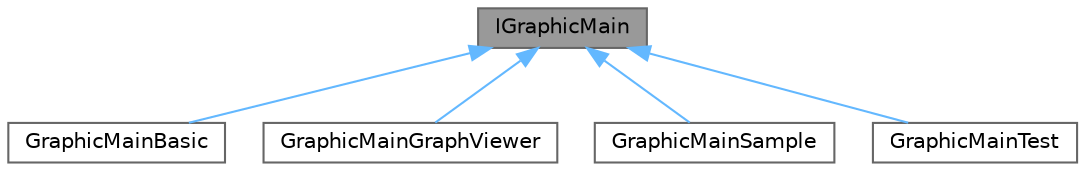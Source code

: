 digraph "IGraphicMain"
{
 // LATEX_PDF_SIZE
  bgcolor="transparent";
  edge [fontname=Helvetica,fontsize=10,labelfontname=Helvetica,labelfontsize=10];
  node [fontname=Helvetica,fontsize=10,shape=box,height=0.2,width=0.4];
  Node1 [id="Node000001",label="IGraphicMain",height=0.2,width=0.4,color="gray40", fillcolor="grey60", style="filled", fontcolor="black",tooltip="GraphicMainのインターフェース"];
  Node1 -> Node2 [id="edge1_Node000001_Node000002",dir="back",color="steelblue1",style="solid",tooltip=" "];
  Node2 [id="Node000002",label="GraphicMainBasic",height=0.2,width=0.4,color="gray40", fillcolor="white", style="filled",URL="$class_graphic_main_basic.html",tooltip="このプロジェクトにおける標準的なロボットの描画機能を持つクラス．"];
  Node1 -> Node3 [id="edge2_Node000001_Node000003",dir="back",color="steelblue1",style="solid",tooltip=" "];
  Node3 [id="Node000003",label="GraphicMainGraphViewer",height=0.2,width=0.4,color="gray40", fillcolor="white", style="filled",URL="$class_graphic_main_graph_viewer.html",tooltip="GraphViewerの画面を表示するクラス"];
  Node1 -> Node4 [id="edge3_Node000001_Node000004",dir="back",color="steelblue1",style="solid",tooltip=" "];
  Node4 [id="Node000004",label="GraphicMainSample",height=0.2,width=0.4,color="gray40", fillcolor="white", style="filled",URL="$class_graphic_main_sample.html",tooltip="サンプル描画クラス．サンプルメッセージを表示する．"];
  Node1 -> Node5 [id="edge4_Node000001_Node000005",dir="back",color="steelblue1",style="solid",tooltip=" "];
  Node5 [id="Node000005",label="GraphicMainTest",height=0.2,width=0.4,color="gray40", fillcolor="white", style="filled",URL="$class_graphic_main_test.html",tooltip="MapStateやHexapodStateClaculatorが動作しているか視覚的に分かりやすくするためのテストシーン"];
}
